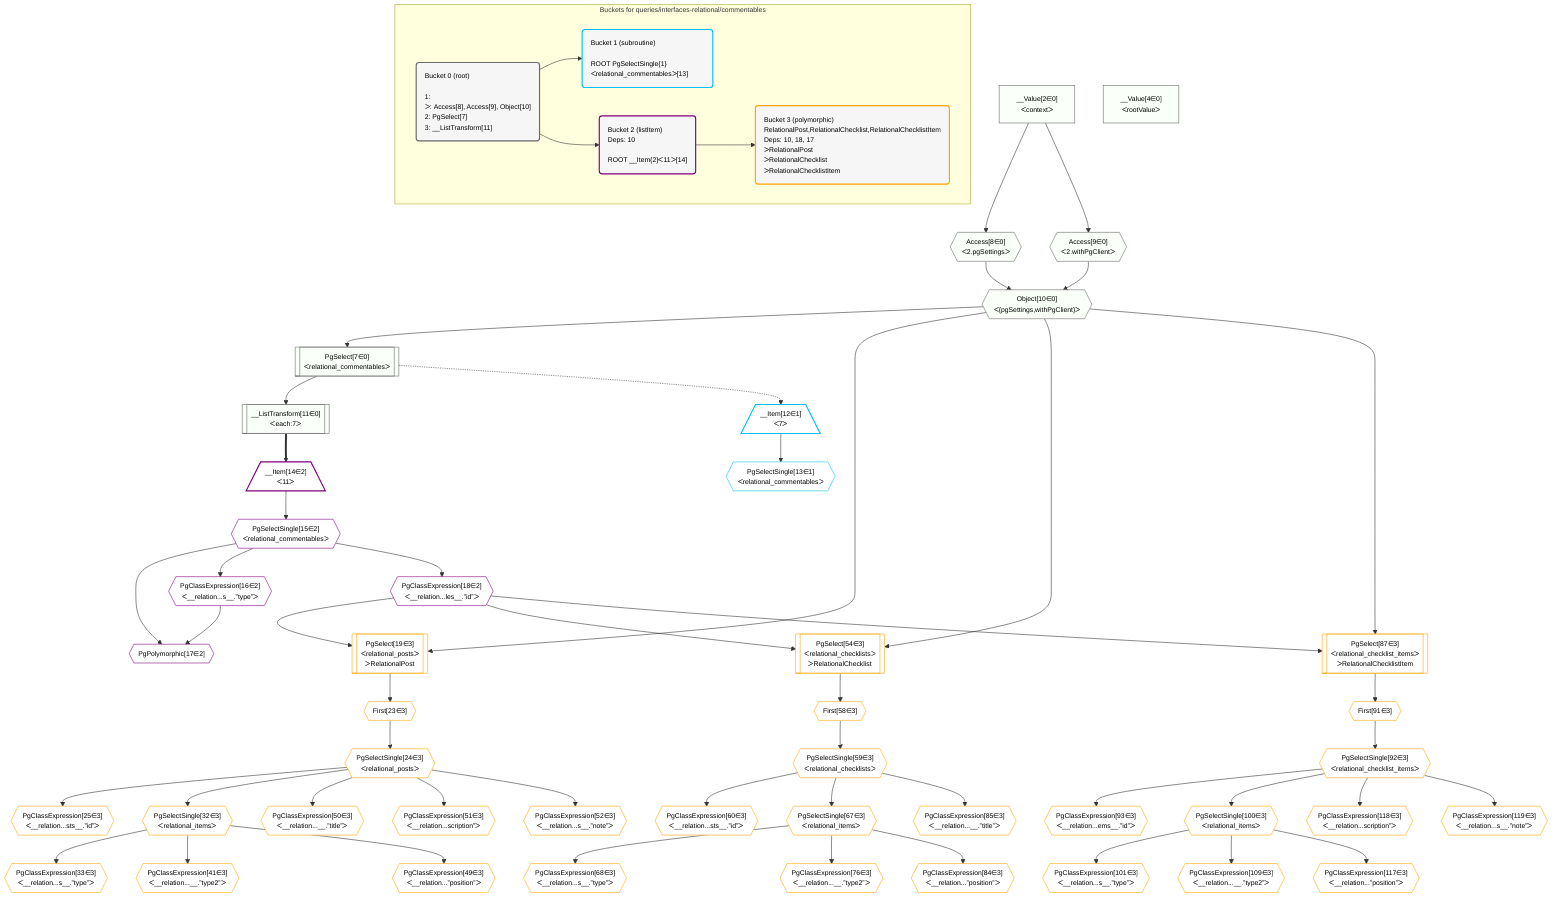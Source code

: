 %%{init: {'themeVariables': { 'fontSize': '12px'}}}%%
graph TD
    classDef path fill:#eee,stroke:#000,color:#000
    classDef plan fill:#fff,stroke-width:1px,color:#000
    classDef itemplan fill:#fff,stroke-width:2px,color:#000
    classDef unbatchedplan fill:#dff,stroke-width:1px,color:#000
    classDef sideeffectplan fill:#fcc,stroke-width:2px,color:#000
    classDef bucket fill:#f6f6f6,color:#000,stroke-width:2px,text-align:left


    %% plan dependencies
    Object10{{"Object[10∈0]<br />ᐸ{pgSettings,withPgClient}ᐳ"}}:::plan
    Access8{{"Access[8∈0]<br />ᐸ2.pgSettingsᐳ"}}:::plan
    Access9{{"Access[9∈0]<br />ᐸ2.withPgClientᐳ"}}:::plan
    Access8 & Access9 --> Object10
    PgSelect7[["PgSelect[7∈0]<br />ᐸrelational_commentablesᐳ"]]:::plan
    Object10 --> PgSelect7
    __Value2["__Value[2∈0]<br />ᐸcontextᐳ"]:::plan
    __Value2 --> Access8
    __Value2 --> Access9
    __ListTransform11[["__ListTransform[11∈0]<br />ᐸeach:7ᐳ"]]:::plan
    PgSelect7 --> __ListTransform11
    __Value4["__Value[4∈0]<br />ᐸrootValueᐳ"]:::plan
    __Item12[/"__Item[12∈1]<br />ᐸ7ᐳ"\]:::itemplan
    PgSelect7 -.-> __Item12
    PgSelectSingle13{{"PgSelectSingle[13∈1]<br />ᐸrelational_commentablesᐳ"}}:::plan
    __Item12 --> PgSelectSingle13
    PgPolymorphic17{{"PgPolymorphic[17∈2]"}}:::plan
    PgSelectSingle15{{"PgSelectSingle[15∈2]<br />ᐸrelational_commentablesᐳ"}}:::plan
    PgClassExpression16{{"PgClassExpression[16∈2]<br />ᐸ__relation...s__.”type”ᐳ"}}:::plan
    PgSelectSingle15 & PgClassExpression16 --> PgPolymorphic17
    __Item14[/"__Item[14∈2]<br />ᐸ11ᐳ"\]:::itemplan
    __ListTransform11 ==> __Item14
    __Item14 --> PgSelectSingle15
    PgSelectSingle15 --> PgClassExpression16
    PgClassExpression18{{"PgClassExpression[18∈2]<br />ᐸ__relation...les__.”id”ᐳ"}}:::plan
    PgSelectSingle15 --> PgClassExpression18
    PgSelect19[["PgSelect[19∈3]<br />ᐸrelational_postsᐳ<br />ᐳRelationalPost"]]:::plan
    Object10 & PgClassExpression18 --> PgSelect19
    PgSelect54[["PgSelect[54∈3]<br />ᐸrelational_checklistsᐳ<br />ᐳRelationalChecklist"]]:::plan
    Object10 & PgClassExpression18 --> PgSelect54
    PgSelect87[["PgSelect[87∈3]<br />ᐸrelational_checklist_itemsᐳ<br />ᐳRelationalChecklistItem"]]:::plan
    Object10 & PgClassExpression18 --> PgSelect87
    First23{{"First[23∈3]"}}:::plan
    PgSelect19 --> First23
    PgSelectSingle24{{"PgSelectSingle[24∈3]<br />ᐸrelational_postsᐳ"}}:::plan
    First23 --> PgSelectSingle24
    PgClassExpression25{{"PgClassExpression[25∈3]<br />ᐸ__relation...sts__.”id”ᐳ"}}:::plan
    PgSelectSingle24 --> PgClassExpression25
    PgSelectSingle32{{"PgSelectSingle[32∈3]<br />ᐸrelational_itemsᐳ"}}:::plan
    PgSelectSingle24 --> PgSelectSingle32
    PgClassExpression33{{"PgClassExpression[33∈3]<br />ᐸ__relation...s__.”type”ᐳ"}}:::plan
    PgSelectSingle32 --> PgClassExpression33
    PgClassExpression41{{"PgClassExpression[41∈3]<br />ᐸ__relation...__.”type2”ᐳ"}}:::plan
    PgSelectSingle32 --> PgClassExpression41
    PgClassExpression49{{"PgClassExpression[49∈3]<br />ᐸ__relation...”position”ᐳ"}}:::plan
    PgSelectSingle32 --> PgClassExpression49
    PgClassExpression50{{"PgClassExpression[50∈3]<br />ᐸ__relation...__.”title”ᐳ"}}:::plan
    PgSelectSingle24 --> PgClassExpression50
    PgClassExpression51{{"PgClassExpression[51∈3]<br />ᐸ__relation...scription”ᐳ"}}:::plan
    PgSelectSingle24 --> PgClassExpression51
    PgClassExpression52{{"PgClassExpression[52∈3]<br />ᐸ__relation...s__.”note”ᐳ"}}:::plan
    PgSelectSingle24 --> PgClassExpression52
    First58{{"First[58∈3]"}}:::plan
    PgSelect54 --> First58
    PgSelectSingle59{{"PgSelectSingle[59∈3]<br />ᐸrelational_checklistsᐳ"}}:::plan
    First58 --> PgSelectSingle59
    PgClassExpression60{{"PgClassExpression[60∈3]<br />ᐸ__relation...sts__.”id”ᐳ"}}:::plan
    PgSelectSingle59 --> PgClassExpression60
    PgSelectSingle67{{"PgSelectSingle[67∈3]<br />ᐸrelational_itemsᐳ"}}:::plan
    PgSelectSingle59 --> PgSelectSingle67
    PgClassExpression68{{"PgClassExpression[68∈3]<br />ᐸ__relation...s__.”type”ᐳ"}}:::plan
    PgSelectSingle67 --> PgClassExpression68
    PgClassExpression76{{"PgClassExpression[76∈3]<br />ᐸ__relation...__.”type2”ᐳ"}}:::plan
    PgSelectSingle67 --> PgClassExpression76
    PgClassExpression84{{"PgClassExpression[84∈3]<br />ᐸ__relation...”position”ᐳ"}}:::plan
    PgSelectSingle67 --> PgClassExpression84
    PgClassExpression85{{"PgClassExpression[85∈3]<br />ᐸ__relation...__.”title”ᐳ"}}:::plan
    PgSelectSingle59 --> PgClassExpression85
    First91{{"First[91∈3]"}}:::plan
    PgSelect87 --> First91
    PgSelectSingle92{{"PgSelectSingle[92∈3]<br />ᐸrelational_checklist_itemsᐳ"}}:::plan
    First91 --> PgSelectSingle92
    PgClassExpression93{{"PgClassExpression[93∈3]<br />ᐸ__relation...ems__.”id”ᐳ"}}:::plan
    PgSelectSingle92 --> PgClassExpression93
    PgSelectSingle100{{"PgSelectSingle[100∈3]<br />ᐸrelational_itemsᐳ"}}:::plan
    PgSelectSingle92 --> PgSelectSingle100
    PgClassExpression101{{"PgClassExpression[101∈3]<br />ᐸ__relation...s__.”type”ᐳ"}}:::plan
    PgSelectSingle100 --> PgClassExpression101
    PgClassExpression109{{"PgClassExpression[109∈3]<br />ᐸ__relation...__.”type2”ᐳ"}}:::plan
    PgSelectSingle100 --> PgClassExpression109
    PgClassExpression117{{"PgClassExpression[117∈3]<br />ᐸ__relation...”position”ᐳ"}}:::plan
    PgSelectSingle100 --> PgClassExpression117
    PgClassExpression118{{"PgClassExpression[118∈3]<br />ᐸ__relation...scription”ᐳ"}}:::plan
    PgSelectSingle92 --> PgClassExpression118
    PgClassExpression119{{"PgClassExpression[119∈3]<br />ᐸ__relation...s__.”note”ᐳ"}}:::plan
    PgSelectSingle92 --> PgClassExpression119

    %% define steps

    subgraph "Buckets for queries/interfaces-relational/commentables"
    Bucket0("Bucket 0 (root)<br /><br />1: <br />ᐳ: Access[8], Access[9], Object[10]<br />2: PgSelect[7]<br />3: __ListTransform[11]"):::bucket
    classDef bucket0 stroke:#696969
    class Bucket0,__Value2,__Value4,PgSelect7,Access8,Access9,Object10,__ListTransform11 bucket0
    Bucket1("Bucket 1 (subroutine)<br /><br />ROOT PgSelectSingle{1}ᐸrelational_commentablesᐳ[13]"):::bucket
    classDef bucket1 stroke:#00bfff
    class Bucket1,__Item12,PgSelectSingle13 bucket1
    Bucket2("Bucket 2 (listItem)<br />Deps: 10<br /><br />ROOT __Item{2}ᐸ11ᐳ[14]"):::bucket
    classDef bucket2 stroke:#7f007f
    class Bucket2,__Item14,PgSelectSingle15,PgClassExpression16,PgPolymorphic17,PgClassExpression18 bucket2
    Bucket3("Bucket 3 (polymorphic)<br />RelationalPost,RelationalChecklist,RelationalChecklistItem<br />Deps: 10, 18, 17<br />ᐳRelationalPost<br />ᐳRelationalChecklist<br />ᐳRelationalChecklistItem"):::bucket
    classDef bucket3 stroke:#ffa500
    class Bucket3,PgSelect19,First23,PgSelectSingle24,PgClassExpression25,PgSelectSingle32,PgClassExpression33,PgClassExpression41,PgClassExpression49,PgClassExpression50,PgClassExpression51,PgClassExpression52,PgSelect54,First58,PgSelectSingle59,PgClassExpression60,PgSelectSingle67,PgClassExpression68,PgClassExpression76,PgClassExpression84,PgClassExpression85,PgSelect87,First91,PgSelectSingle92,PgClassExpression93,PgSelectSingle100,PgClassExpression101,PgClassExpression109,PgClassExpression117,PgClassExpression118,PgClassExpression119 bucket3
    Bucket0 --> Bucket1 & Bucket2
    Bucket2 --> Bucket3
    classDef unary fill:#fafffa,borderWidth:8px
    class Object10,PgSelect7,Access8,Access9,__ListTransform11,__Value2,__Value4 unary
    end
